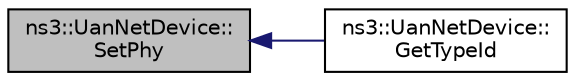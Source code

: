 digraph "ns3::UanNetDevice::SetPhy"
{
  edge [fontname="Helvetica",fontsize="10",labelfontname="Helvetica",labelfontsize="10"];
  node [fontname="Helvetica",fontsize="10",shape=record];
  rankdir="LR";
  Node1 [label="ns3::UanNetDevice::\lSetPhy",height=0.2,width=0.4,color="black", fillcolor="grey75", style="filled", fontcolor="black"];
  Node1 -> Node2 [dir="back",color="midnightblue",fontsize="10",style="solid"];
  Node2 [label="ns3::UanNetDevice::\lGetTypeId",height=0.2,width=0.4,color="black", fillcolor="white", style="filled",URL="$d3/d57/classns3_1_1UanNetDevice.html#a8dc58ba9c4e22e1468f987fa047e565b"];
}
